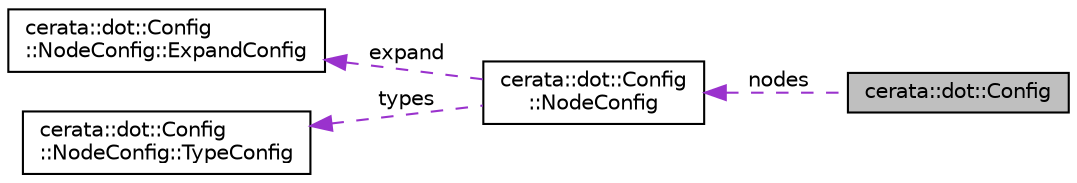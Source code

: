 digraph "cerata::dot::Config"
{
 // LATEX_PDF_SIZE
  edge [fontname="Helvetica",fontsize="10",labelfontname="Helvetica",labelfontsize="10"];
  node [fontname="Helvetica",fontsize="10",shape=record];
  rankdir="LR";
  Node1 [label="cerata::dot::Config",height=0.2,width=0.4,color="black", fillcolor="grey75", style="filled", fontcolor="black",tooltip="DOT output configuration. Determines what Cerata constructs will be used for generation."];
  Node2 -> Node1 [dir="back",color="darkorchid3",fontsize="10",style="dashed",label=" nodes" ,fontname="Helvetica"];
  Node2 [label="cerata::dot::Config\l::NodeConfig",height=0.2,width=0.4,color="black", fillcolor="white", style="filled",URL="$structcerata_1_1dot_1_1_config_1_1_node_config.html",tooltip="Node configuration."];
  Node3 -> Node2 [dir="back",color="darkorchid3",fontsize="10",style="dashed",label=" expand" ,fontname="Helvetica"];
  Node3 [label="cerata::dot::Config\l::NodeConfig::ExpandConfig",height=0.2,width=0.4,color="black", fillcolor="white", style="filled",URL="$structcerata_1_1dot_1_1_config_1_1_node_config_1_1_expand_config.html",tooltip="Expansion configuration."];
  Node4 -> Node2 [dir="back",color="darkorchid3",fontsize="10",style="dashed",label=" types" ,fontname="Helvetica"];
  Node4 [label="cerata::dot::Config\l::NodeConfig::TypeConfig",height=0.2,width=0.4,color="black", fillcolor="white", style="filled",URL="$structcerata_1_1dot_1_1_config_1_1_node_config_1_1_type_config.html",tooltip="Type configuration."];
}
